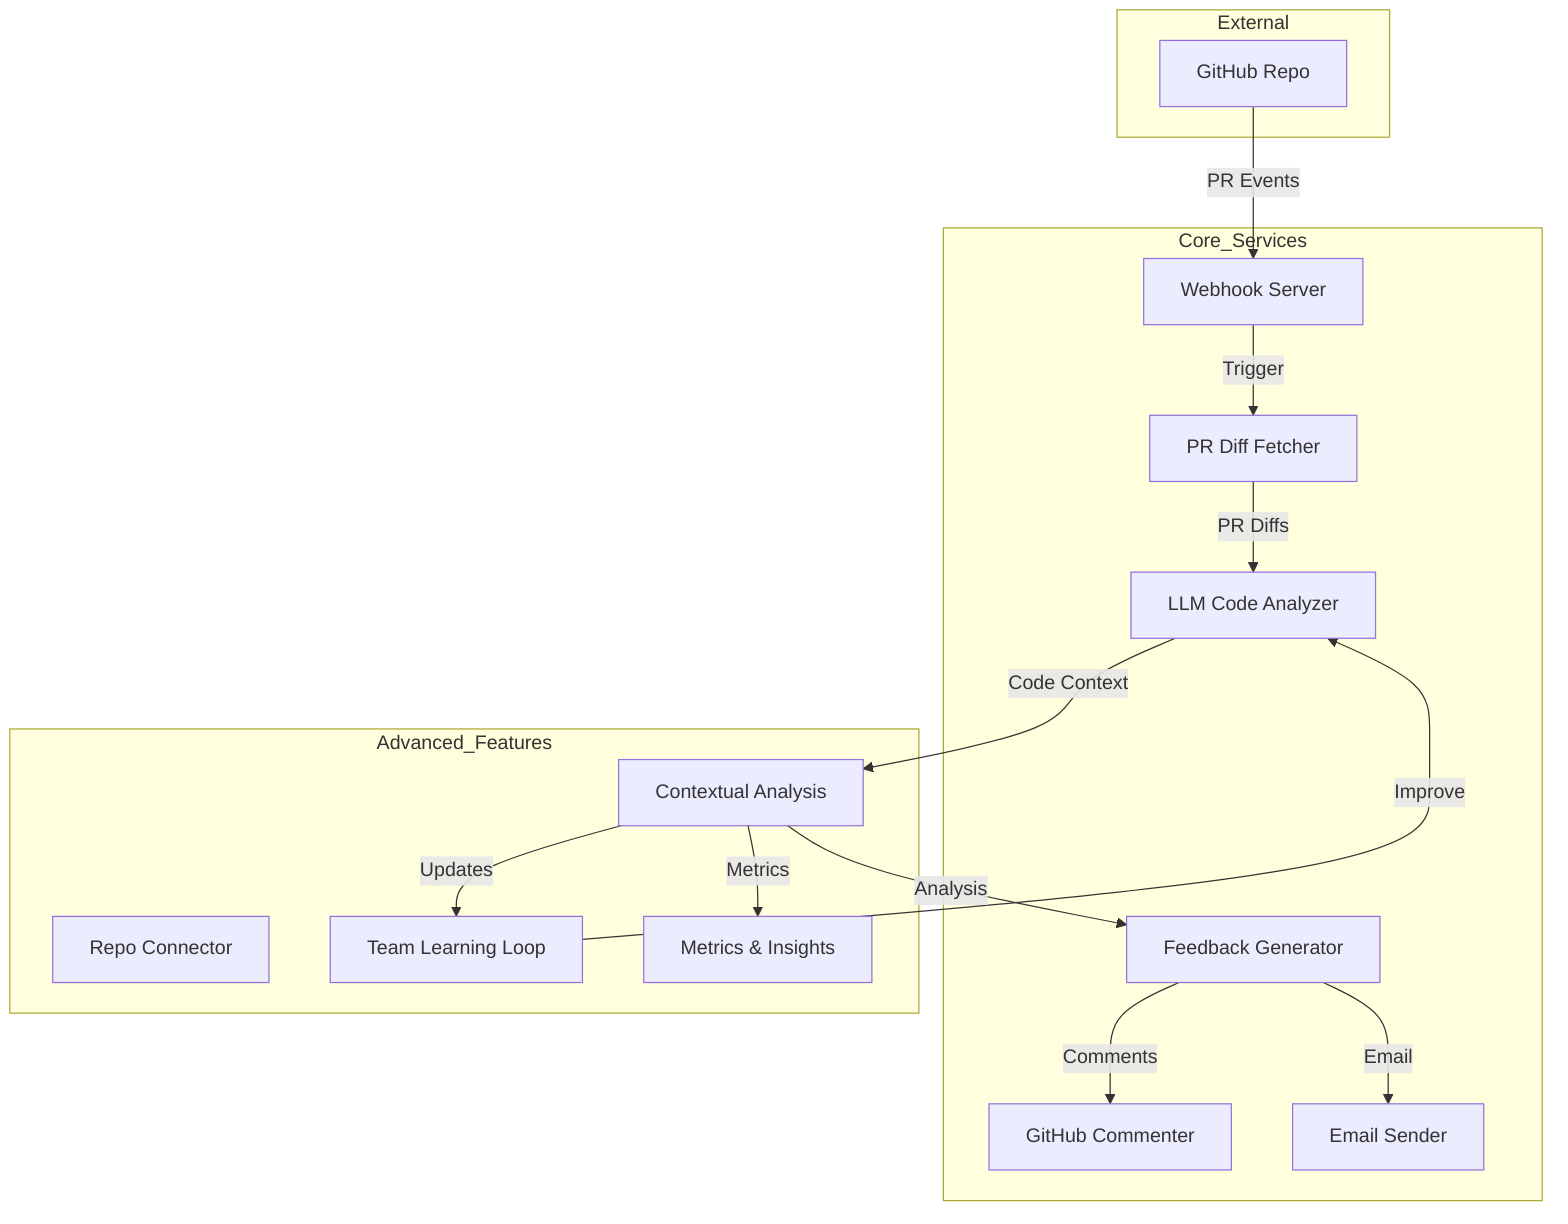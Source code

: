 graph TD
    subgraph External
        github[GitHub Repo]
    end

    subgraph Core_Services
        webhook[Webhook Server]
        pr_fetcher[PR Diff Fetcher]
        analyzer[LLM Code Analyzer]
        feedback[Feedback Generator]
        github_commenter[GitHub Commenter]
        email_sender[Email Sender]
    end

    subgraph Advanced_Features
        repo_connector[Repo Connector]
        context_analyzer[Contextual Analysis]
        learning_module[Team Learning Loop]
        metrics_module[Metrics & Insights]
    end

    github -->|PR Events| webhook
    webhook -->|Trigger| pr_fetcher
    pr_fetcher -->|PR Diffs| analyzer
    analyzer -->|Code Context| context_analyzer
    context_analyzer -->|Analysis| feedback
    feedback -->|Comments| github_commenter
    feedback -->|Email| email_sender
    context_analyzer -->|Updates| learning_module
    learning_module -->|Improve| analyzer
    context_analyzer -->|Metrics| metrics_module